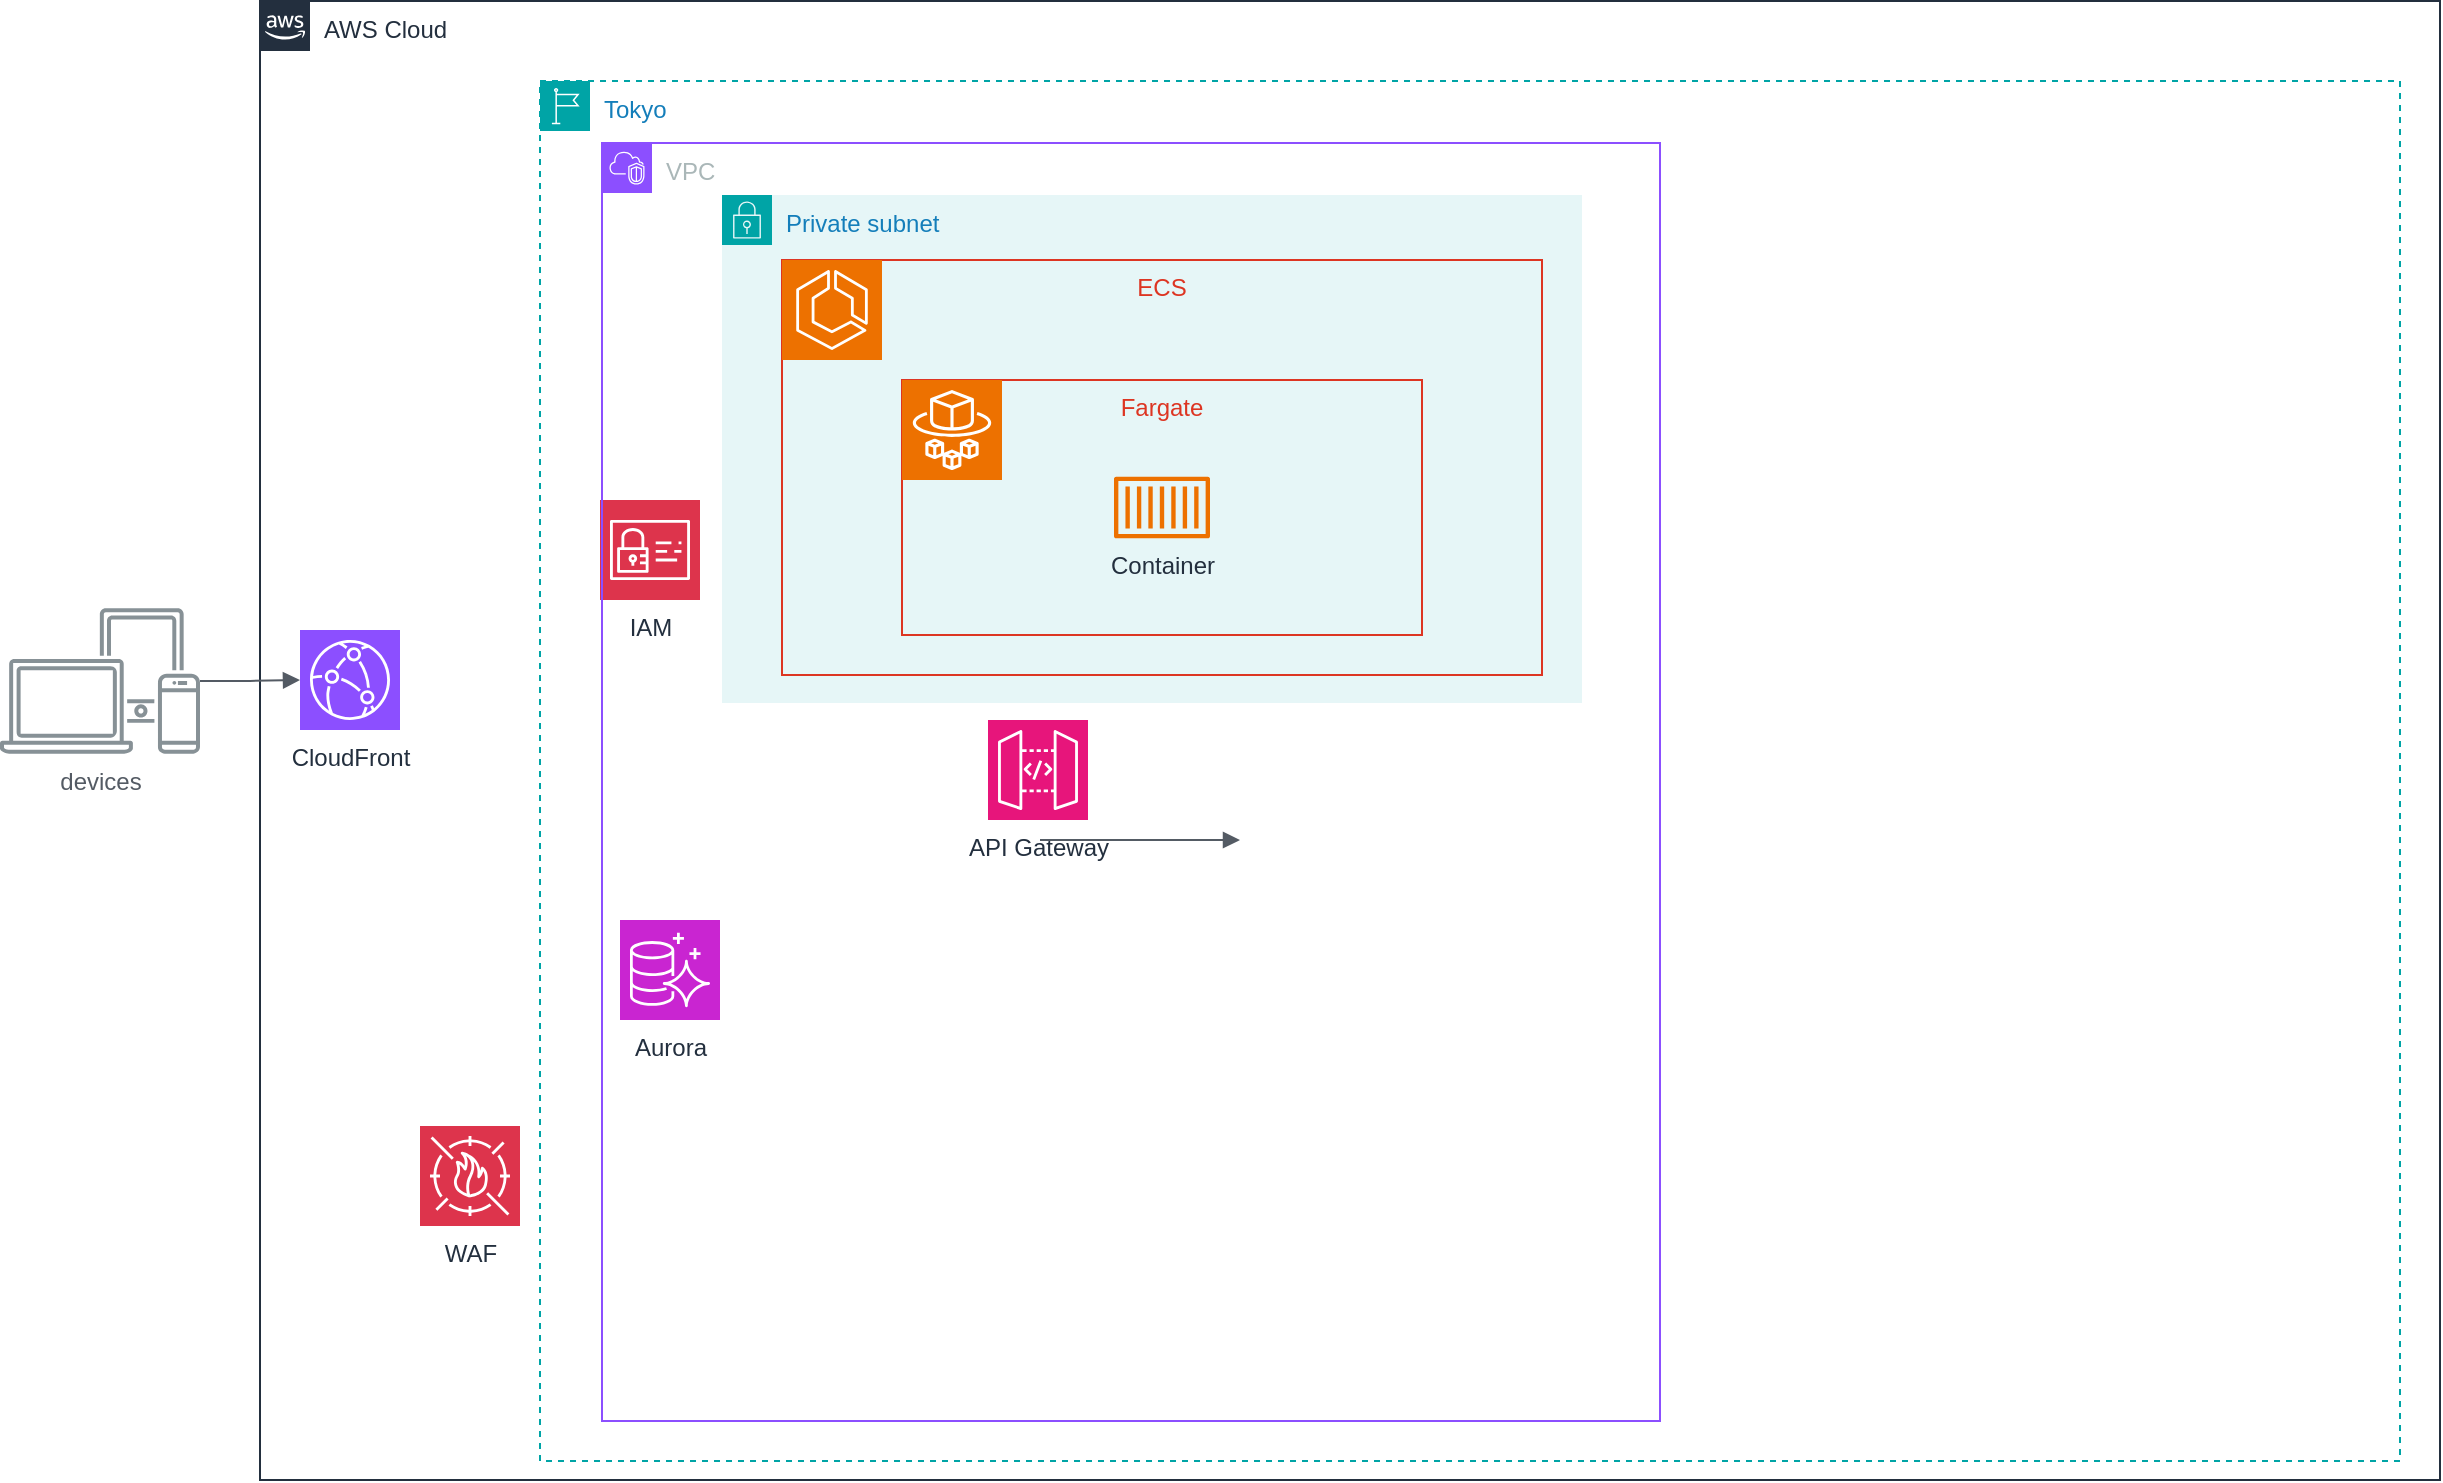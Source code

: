 <mxfile version="22.1.0" type="github">
  <diagram id="Ht1M8jgEwFfnCIfOTk4-" name="Page-1">
    <mxGraphModel dx="1434" dy="1609" grid="1" gridSize="10" guides="1" tooltips="1" connect="1" arrows="1" fold="1" page="1" pageScale="1" pageWidth="1169" pageHeight="827" background="#FFFFFF" math="0" shadow="0">
      <root>
        <mxCell id="0" />
        <mxCell id="1" parent="0" />
        <object label="AWS Cloud" id="UEzPUAAOIrF-is8g5C7q-175">
          <mxCell style="points=[[0,0],[0.25,0],[0.5,0],[0.75,0],[1,0],[1,0.25],[1,0.5],[1,0.75],[1,1],[0.75,1],[0.5,1],[0.25,1],[0,1],[0,0.75],[0,0.5],[0,0.25]];outlineConnect=0;gradientColor=none;html=1;whiteSpace=wrap;fontSize=12;fontStyle=0;shape=mxgraph.aws4.group;grIcon=mxgraph.aws4.group_aws_cloud_alt;strokeColor=#232F3E;fillColor=none;verticalAlign=top;align=left;spacingLeft=30;fontColor=#232F3E;dashed=0;labelBackgroundColor=#ffffff;container=1;pointerEvents=0;collapsible=0;recursiveResize=0;rounded=1;" parent="1" vertex="1">
            <mxGeometry x="140" y="-789.5" width="1090" height="739.5" as="geometry" />
          </mxCell>
        </object>
        <mxCell id="2OEAKkn2EyUSQTswXAGM-1" value="IAM" style="sketch=0;points=[[0,0,0],[0.25,0,0],[0.5,0,0],[0.75,0,0],[1,0,0],[0,1,0],[0.25,1,0],[0.5,1,0],[0.75,1,0],[1,1,0],[0,0.25,0],[0,0.5,0],[0,0.75,0],[1,0.25,0],[1,0.5,0],[1,0.75,0]];outlineConnect=0;fontColor=#232F3E;fillColor=#DD344C;strokeColor=#ffffff;dashed=0;verticalLabelPosition=bottom;verticalAlign=top;align=center;html=1;fontSize=12;fontStyle=0;aspect=fixed;shape=mxgraph.aws4.resourceIcon;resIcon=mxgraph.aws4.identity_and_access_management;rounded=1;" vertex="1" parent="UEzPUAAOIrF-is8g5C7q-175">
          <mxGeometry x="170" y="249.5" width="50" height="50" as="geometry" />
        </mxCell>
        <mxCell id="2OEAKkn2EyUSQTswXAGM-2" value="WAF" style="sketch=0;points=[[0,0,0],[0.25,0,0],[0.5,0,0],[0.75,0,0],[1,0,0],[0,1,0],[0.25,1,0],[0.5,1,0],[0.75,1,0],[1,1,0],[0,0.25,0],[0,0.5,0],[0,0.75,0],[1,0.25,0],[1,0.5,0],[1,0.75,0]];outlineConnect=0;fontColor=#232F3E;fillColor=#DD344C;strokeColor=#ffffff;dashed=0;verticalLabelPosition=bottom;verticalAlign=top;align=center;html=1;fontSize=12;fontStyle=0;aspect=fixed;shape=mxgraph.aws4.resourceIcon;resIcon=mxgraph.aws4.waf;rounded=1;" vertex="1" parent="UEzPUAAOIrF-is8g5C7q-175">
          <mxGeometry x="80" y="562.5" width="50" height="50" as="geometry" />
        </mxCell>
        <mxCell id="2OEAKkn2EyUSQTswXAGM-3" value="CloudFront" style="sketch=0;points=[[0,0,0],[0.25,0,0],[0.5,0,0],[0.75,0,0],[1,0,0],[0,1,0],[0.25,1,0],[0.5,1,0],[0.75,1,0],[1,1,0],[0,0.25,0],[0,0.5,0],[0,0.75,0],[1,0.25,0],[1,0.5,0],[1,0.75,0]];outlineConnect=0;fontColor=#232F3E;fillColor=#8C4FFF;strokeColor=#ffffff;dashed=0;verticalLabelPosition=bottom;verticalAlign=top;align=center;html=1;fontSize=12;fontStyle=0;aspect=fixed;shape=mxgraph.aws4.resourceIcon;resIcon=mxgraph.aws4.cloudfront;rounded=1;" vertex="1" parent="UEzPUAAOIrF-is8g5C7q-175">
          <mxGeometry x="20" y="314.5" width="50" height="50" as="geometry" />
        </mxCell>
        <mxCell id="2OEAKkn2EyUSQTswXAGM-4" value="API Gateway" style="sketch=0;points=[[0,0,0],[0.25,0,0],[0.5,0,0],[0.75,0,0],[1,0,0],[0,1,0],[0.25,1,0],[0.5,1,0],[0.75,1,0],[1,1,0],[0,0.25,0],[0,0.5,0],[0,0.75,0],[1,0.25,0],[1,0.5,0],[1,0.75,0]];outlineConnect=0;fontColor=#232F3E;fillColor=#E7157B;strokeColor=#ffffff;dashed=0;verticalLabelPosition=bottom;verticalAlign=top;align=center;html=1;fontSize=12;fontStyle=0;aspect=fixed;shape=mxgraph.aws4.resourceIcon;resIcon=mxgraph.aws4.api_gateway;rounded=1;" vertex="1" parent="UEzPUAAOIrF-is8g5C7q-175">
          <mxGeometry x="364" y="359.5" width="50" height="50" as="geometry" />
        </mxCell>
        <mxCell id="2OEAKkn2EyUSQTswXAGM-6" value="Aurora" style="sketch=0;points=[[0,0,0],[0.25,0,0],[0.5,0,0],[0.75,0,0],[1,0,0],[0,1,0],[0.25,1,0],[0.5,1,0],[0.75,1,0],[1,1,0],[0,0.25,0],[0,0.5,0],[0,0.75,0],[1,0.25,0],[1,0.5,0],[1,0.75,0]];outlineConnect=0;fontColor=#232F3E;fillColor=#C925D1;strokeColor=#ffffff;dashed=0;verticalLabelPosition=bottom;verticalAlign=top;align=center;html=1;fontSize=12;fontStyle=0;aspect=fixed;shape=mxgraph.aws4.resourceIcon;resIcon=mxgraph.aws4.aurora;rounded=1;" vertex="1" parent="UEzPUAAOIrF-is8g5C7q-175">
          <mxGeometry x="180" y="459.5" width="50" height="50" as="geometry" />
        </mxCell>
        <mxCell id="2OEAKkn2EyUSQTswXAGM-7" value="Tokyo" style="points=[[0,0],[0.25,0],[0.5,0],[0.75,0],[1,0],[1,0.25],[1,0.5],[1,0.75],[1,1],[0.75,1],[0.5,1],[0.25,1],[0,1],[0,0.75],[0,0.5],[0,0.25]];outlineConnect=0;gradientColor=none;html=1;whiteSpace=wrap;fontSize=12;fontStyle=0;container=1;pointerEvents=0;collapsible=0;recursiveResize=0;shape=mxgraph.aws4.group;grIcon=mxgraph.aws4.group_region;strokeColor=#00A4A6;fillColor=none;verticalAlign=top;align=left;spacingLeft=30;fontColor=#147EBA;dashed=1;rounded=1;" vertex="1" parent="UEzPUAAOIrF-is8g5C7q-175">
          <mxGeometry x="140" y="40" width="930" height="690" as="geometry" />
        </mxCell>
        <mxCell id="2OEAKkn2EyUSQTswXAGM-9" value="VPC" style="points=[[0,0],[0.25,0],[0.5,0],[0.75,0],[1,0],[1,0.25],[1,0.5],[1,0.75],[1,1],[0.75,1],[0.5,1],[0.25,1],[0,1],[0,0.75],[0,0.5],[0,0.25]];outlineConnect=0;gradientColor=none;html=1;whiteSpace=wrap;fontSize=12;fontStyle=0;container=1;pointerEvents=0;collapsible=0;recursiveResize=0;shape=mxgraph.aws4.group;grIcon=mxgraph.aws4.group_vpc2;strokeColor=#8C4FFF;fillColor=none;verticalAlign=top;align=left;spacingLeft=30;fontColor=#AAB7B8;dashed=0;rounded=1;" vertex="1" parent="2OEAKkn2EyUSQTswXAGM-7">
          <mxGeometry x="31" y="31" width="529" height="639" as="geometry" />
        </mxCell>
        <mxCell id="2OEAKkn2EyUSQTswXAGM-11" value="Private subnet" style="points=[[0,0],[0.25,0],[0.5,0],[0.75,0],[1,0],[1,0.25],[1,0.5],[1,0.75],[1,1],[0.75,1],[0.5,1],[0.25,1],[0,1],[0,0.75],[0,0.5],[0,0.25]];outlineConnect=0;gradientColor=none;html=1;whiteSpace=wrap;fontSize=12;fontStyle=0;container=1;pointerEvents=0;collapsible=0;recursiveResize=0;shape=mxgraph.aws4.group;grIcon=mxgraph.aws4.group_security_group;grStroke=0;strokeColor=#00A4A6;fillColor=#E6F6F7;verticalAlign=top;align=left;spacingLeft=30;fontColor=#147EBA;dashed=0;rounded=1;" vertex="1" parent="2OEAKkn2EyUSQTswXAGM-9">
          <mxGeometry x="60" y="26" width="430" height="254" as="geometry" />
        </mxCell>
        <mxCell id="2OEAKkn2EyUSQTswXAGM-12" value="ECS" style="fillColor=none;strokeColor=#DD3522;verticalAlign=top;fontStyle=0;fontColor=#DD3522;whiteSpace=wrap;html=1;rounded=0;" vertex="1" parent="2OEAKkn2EyUSQTswXAGM-11">
          <mxGeometry x="30" y="32.5" width="380" height="207.5" as="geometry" />
        </mxCell>
        <mxCell id="2OEAKkn2EyUSQTswXAGM-14" value="" style="sketch=0;points=[[0,0,0],[0.25,0,0],[0.5,0,0],[0.75,0,0],[1,0,0],[0,1,0],[0.25,1,0],[0.5,1,0],[0.75,1,0],[1,1,0],[0,0.25,0],[0,0.5,0],[0,0.75,0],[1,0.25,0],[1,0.5,0],[1,0.75,0]];outlineConnect=0;fontColor=#232F3E;fillColor=#ED7100;strokeColor=#ffffff;dashed=0;verticalLabelPosition=bottom;verticalAlign=top;align=center;html=1;fontSize=12;fontStyle=0;aspect=fixed;shape=mxgraph.aws4.resourceIcon;resIcon=mxgraph.aws4.ecs;rounded=1;" vertex="1" parent="2OEAKkn2EyUSQTswXAGM-11">
          <mxGeometry x="30" y="32.5" width="50" height="50" as="geometry" />
        </mxCell>
        <mxCell id="2OEAKkn2EyUSQTswXAGM-15" value="Fargate" style="fillColor=none;strokeColor=#DD3522;verticalAlign=top;fontStyle=0;fontColor=#DD3522;whiteSpace=wrap;html=1;rounded=0;" vertex="1" parent="2OEAKkn2EyUSQTswXAGM-11">
          <mxGeometry x="90" y="92.5" width="260" height="127.5" as="geometry" />
        </mxCell>
        <mxCell id="2OEAKkn2EyUSQTswXAGM-16" value="" style="sketch=0;points=[[0,0,0],[0.25,0,0],[0.5,0,0],[0.75,0,0],[1,0,0],[0,1,0],[0.25,1,0],[0.5,1,0],[0.75,1,0],[1,1,0],[0,0.25,0],[0,0.5,0],[0,0.75,0],[1,0.25,0],[1,0.5,0],[1,0.75,0]];outlineConnect=0;fontColor=#232F3E;fillColor=#ED7100;strokeColor=#ffffff;dashed=0;verticalLabelPosition=bottom;verticalAlign=top;align=center;html=1;fontSize=12;fontStyle=0;aspect=fixed;shape=mxgraph.aws4.resourceIcon;resIcon=mxgraph.aws4.fargate;rounded=1;" vertex="1" parent="2OEAKkn2EyUSQTswXAGM-11">
          <mxGeometry x="90" y="92.5" width="50" height="50" as="geometry" />
        </mxCell>
        <mxCell id="2OEAKkn2EyUSQTswXAGM-13" value="Container" style="sketch=0;outlineConnect=0;fontColor=#232F3E;gradientColor=none;fillColor=#ED7100;strokeColor=none;dashed=0;verticalLabelPosition=bottom;verticalAlign=top;align=center;html=1;fontSize=12;fontStyle=0;aspect=fixed;pointerEvents=1;shape=mxgraph.aws4.container_1;rounded=1;" vertex="1" parent="2OEAKkn2EyUSQTswXAGM-11">
          <mxGeometry x="196" y="140.75" width="48" height="31" as="geometry" />
        </mxCell>
        <mxCell id="2OEAKkn2EyUSQTswXAGM-17" value="devices" style="sketch=0;outlineConnect=0;gradientColor=none;fontColor=#545B64;strokeColor=none;fillColor=#879196;dashed=0;verticalLabelPosition=bottom;verticalAlign=top;align=center;html=1;fontSize=12;fontStyle=0;aspect=fixed;shape=mxgraph.aws4.illustration_devices;pointerEvents=1;rounded=1;" vertex="1" parent="1">
          <mxGeometry x="10" y="-486" width="100" height="73" as="geometry" />
        </mxCell>
        <mxCell id="2OEAKkn2EyUSQTswXAGM-18" value="" style="edgeStyle=orthogonalEdgeStyle;html=1;endArrow=block;elbow=vertical;startArrow=none;endFill=1;strokeColor=#545B64;rounded=0;" edge="1" parent="1">
          <mxGeometry width="100" relative="1" as="geometry">
            <mxPoint x="530" y="-370" as="sourcePoint" />
            <mxPoint x="630" y="-370" as="targetPoint" />
          </mxGeometry>
        </mxCell>
        <mxCell id="2OEAKkn2EyUSQTswXAGM-19" value="" style="edgeStyle=orthogonalEdgeStyle;html=1;endArrow=block;elbow=vertical;startArrow=none;endFill=1;strokeColor=#545B64;rounded=0;entryX=0;entryY=0.5;entryDx=0;entryDy=0;entryPerimeter=0;" edge="1" parent="1" source="2OEAKkn2EyUSQTswXAGM-17" target="2OEAKkn2EyUSQTswXAGM-3">
          <mxGeometry width="100" relative="1" as="geometry">
            <mxPoint x="140" y="-450" as="sourcePoint" />
            <mxPoint x="230" y="-440" as="targetPoint" />
          </mxGeometry>
        </mxCell>
      </root>
    </mxGraphModel>
  </diagram>
</mxfile>

